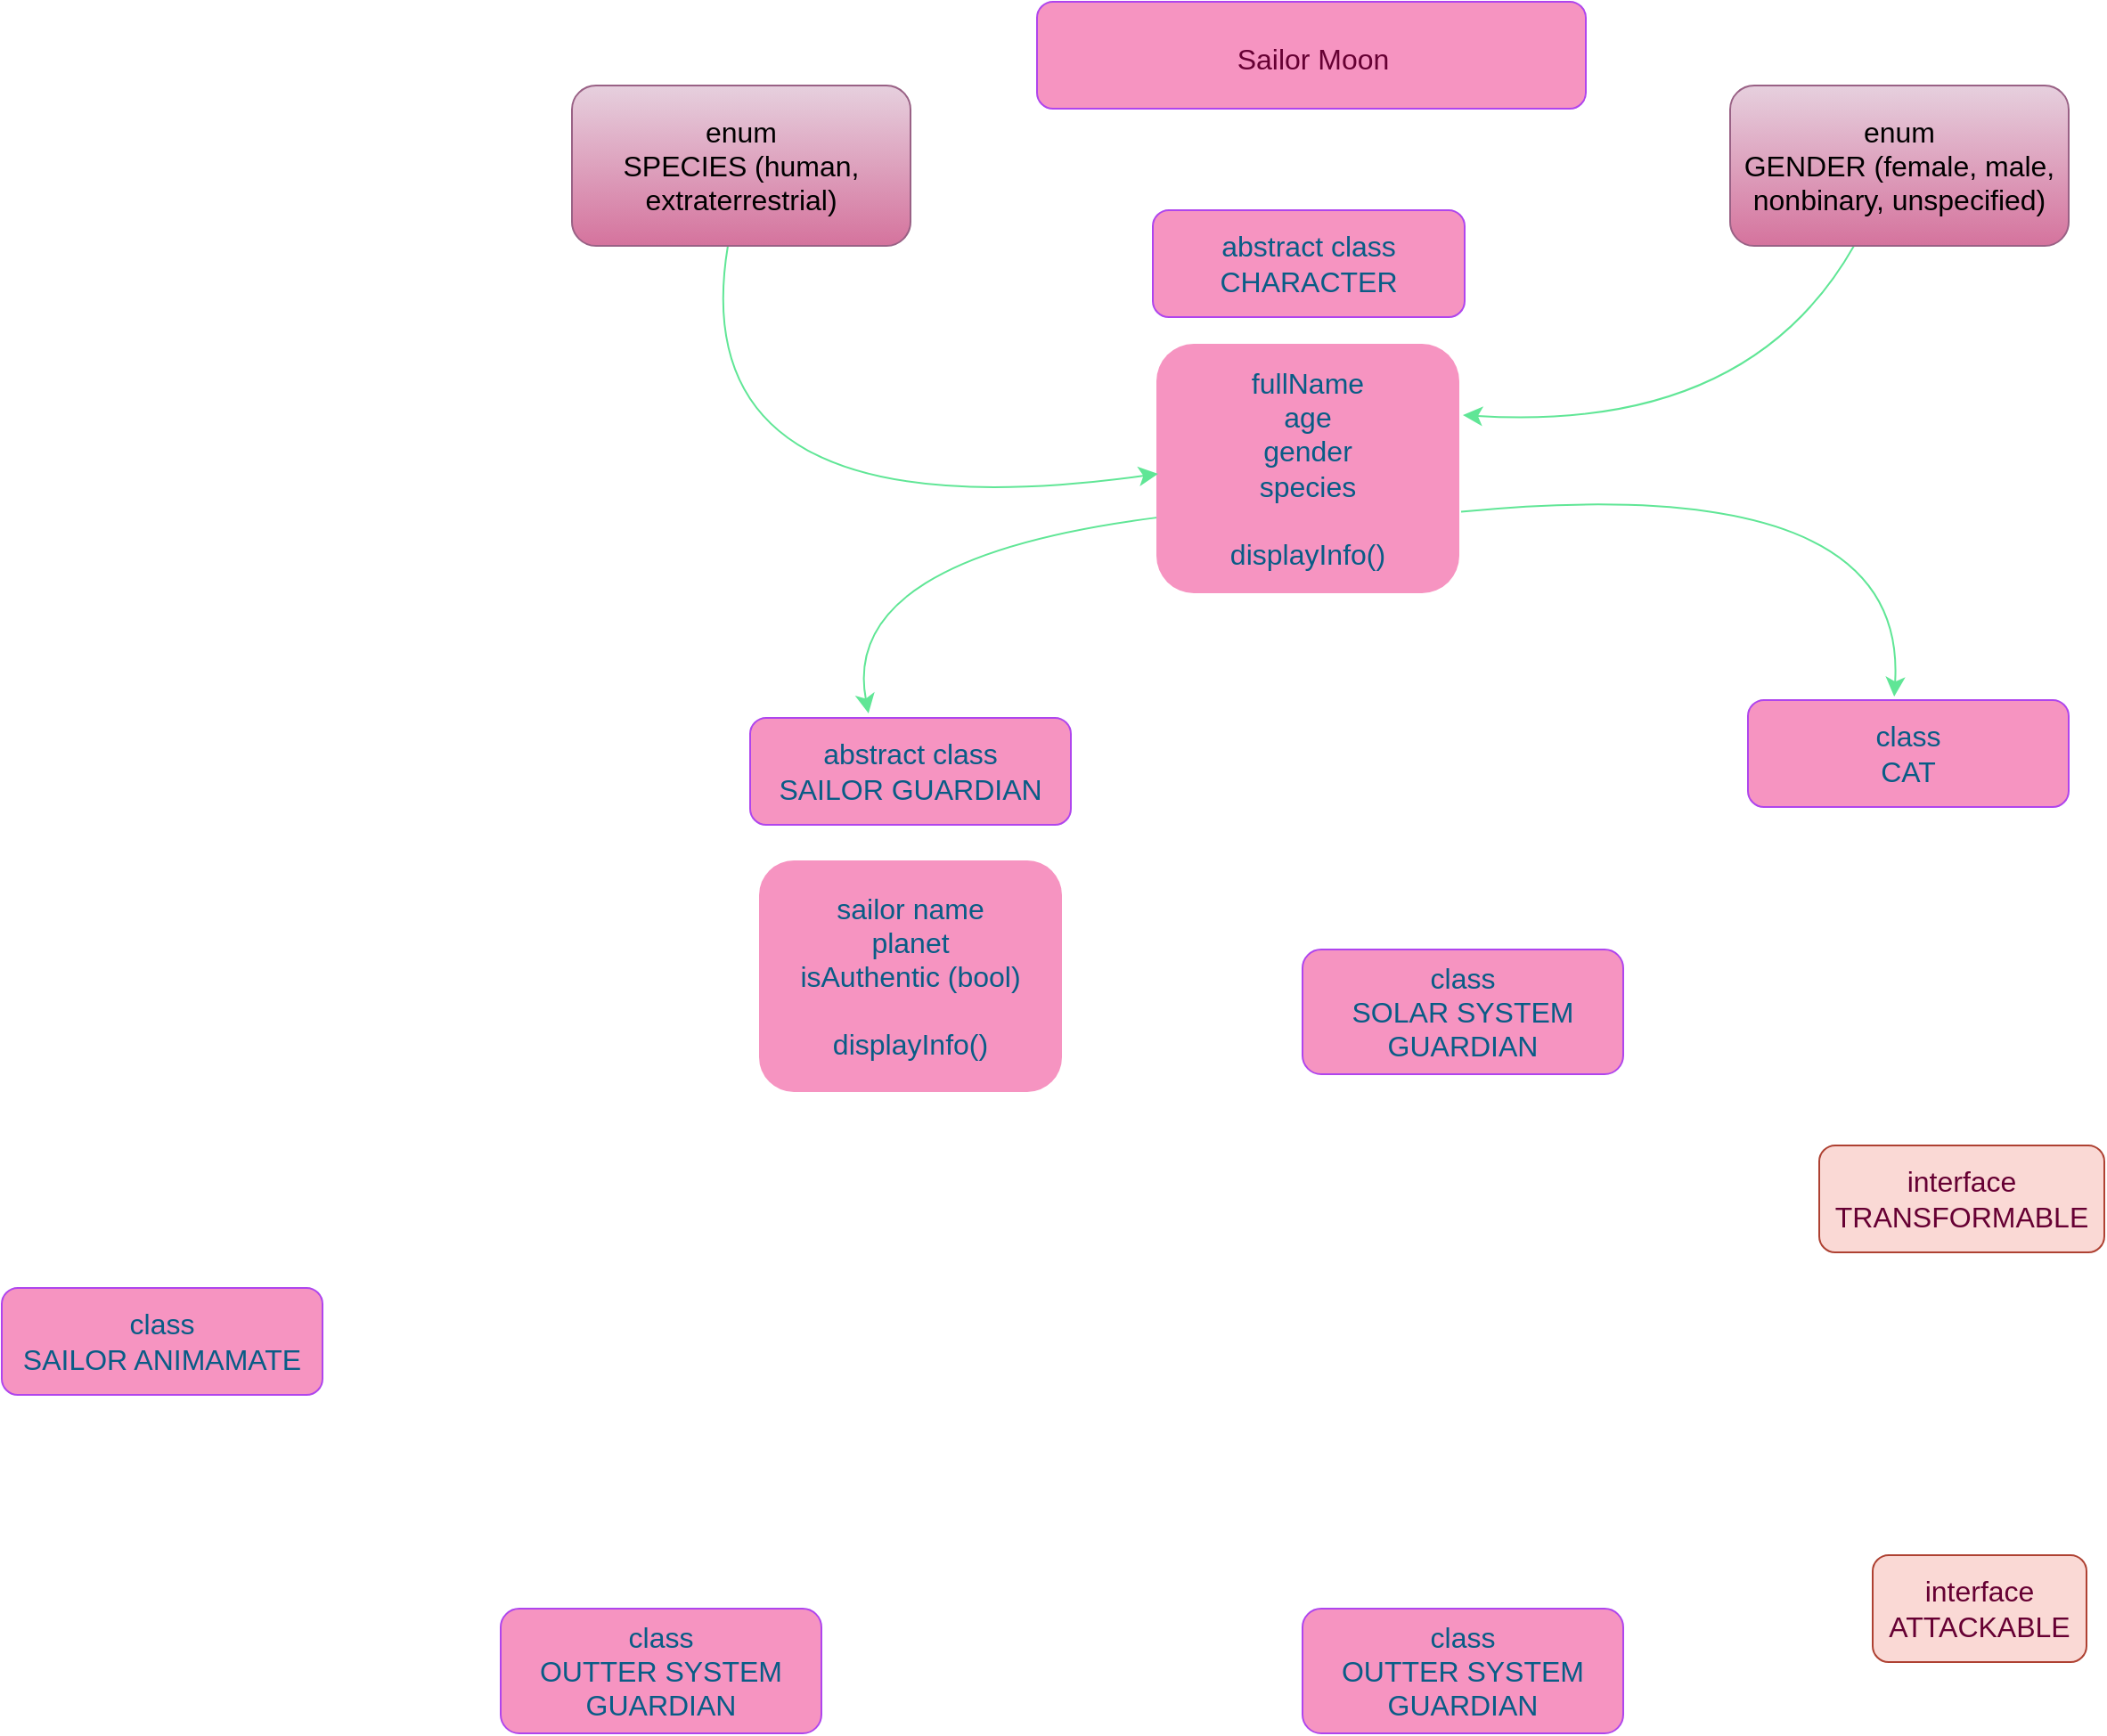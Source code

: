<mxfile version="21.2.8" type="device">
  <diagram name="Pàgina-1" id="tmQ2aXhwYBBEdMTeImft">
    <mxGraphModel dx="1754" dy="1155" grid="1" gridSize="10" guides="1" tooltips="1" connect="0" arrows="1" fold="1" page="0" pageScale="1" pageWidth="827" pageHeight="1169" background="none" math="0" shadow="0">
      <root>
        <mxCell id="0" />
        <mxCell id="1" parent="0" />
        <mxCell id="en9wyF-FZrpRbVKsU5u2-1" value="" style="rounded=1;whiteSpace=wrap;html=1;fontSize=16;fillColor=#F694C1;strokeColor=#AF45ED;labelBackgroundColor=none;fontColor=#095C86;" vertex="1" parent="1">
          <mxGeometry x="71" y="-72" width="308" height="60" as="geometry" />
        </mxCell>
        <mxCell id="en9wyF-FZrpRbVKsU5u2-2" value="&lt;font color=&quot;#660033&quot;&gt;Sailor Moon&lt;/font&gt;" style="text;html=1;align=center;verticalAlign=middle;whiteSpace=wrap;rounded=0;fontSize=16;labelBackgroundColor=none;fontColor=#095C86;" vertex="1" parent="1">
          <mxGeometry x="98" y="-55" width="256" height="30" as="geometry" />
        </mxCell>
        <mxCell id="en9wyF-FZrpRbVKsU5u2-4" value="abstract class&lt;br&gt;CHARACTER" style="rounded=1;whiteSpace=wrap;html=1;strokeColor=#AF45ED;fontSize=16;fontColor=#095C86;fillColor=#F694C1;" vertex="1" parent="1">
          <mxGeometry x="136" y="45" width="175" height="60" as="geometry" />
        </mxCell>
        <mxCell id="en9wyF-FZrpRbVKsU5u2-13" value="" style="edgeStyle=none;curved=1;rounded=0;orthogonalLoop=1;jettySize=auto;html=1;strokeColor=#60E696;fontSize=12;fontColor=#095C86;startSize=8;endSize=8;fillColor=#F694C1;entryX=0.369;entryY=-0.042;entryDx=0;entryDy=0;entryPerimeter=0;exitX=0.006;exitY=0.696;exitDx=0;exitDy=0;exitPerimeter=0;" edge="1" parent="1" source="en9wyF-FZrpRbVKsU5u2-5" target="en9wyF-FZrpRbVKsU5u2-11">
          <mxGeometry relative="1" as="geometry">
            <Array as="points">
              <mxPoint x="-40" y="240" />
            </Array>
          </mxGeometry>
        </mxCell>
        <mxCell id="en9wyF-FZrpRbVKsU5u2-18" style="edgeStyle=none;curved=1;rounded=0;orthogonalLoop=1;jettySize=auto;html=1;entryX=0.456;entryY=-0.033;entryDx=0;entryDy=0;entryPerimeter=0;strokeColor=#60E696;fontSize=12;fontColor=#095C86;startSize=8;endSize=8;fillColor=#F694C1;exitX=1.006;exitY=0.673;exitDx=0;exitDy=0;exitPerimeter=0;" edge="1" parent="1" source="en9wyF-FZrpRbVKsU5u2-5" target="en9wyF-FZrpRbVKsU5u2-17">
          <mxGeometry relative="1" as="geometry">
            <Array as="points">
              <mxPoint x="560" y="190" />
            </Array>
          </mxGeometry>
        </mxCell>
        <mxCell id="en9wyF-FZrpRbVKsU5u2-5" value="fullName&lt;br&gt;age&lt;br&gt;gender&lt;br&gt;species&lt;br&gt;&lt;br&gt;displayInfo()" style="rounded=1;whiteSpace=wrap;html=1;strokeColor=none;fontSize=16;fontColor=#095C86;fillColor=#F694C1;" vertex="1" parent="1">
          <mxGeometry x="138" y="120" width="170" height="140" as="geometry" />
        </mxCell>
        <mxCell id="en9wyF-FZrpRbVKsU5u2-10" style="edgeStyle=none;curved=1;rounded=0;orthogonalLoop=1;jettySize=auto;html=1;strokeColor=#60E696;fontSize=12;fontColor=#095C86;startSize=8;endSize=8;fillColor=#F694C1;" edge="1" parent="1" source="en9wyF-FZrpRbVKsU5u2-9">
          <mxGeometry relative="1" as="geometry">
            <mxPoint x="310" y="160" as="targetPoint" />
            <Array as="points">
              <mxPoint x="470" y="170" />
            </Array>
          </mxGeometry>
        </mxCell>
        <mxCell id="en9wyF-FZrpRbVKsU5u2-9" value="enum&lt;br&gt;GENDER (female, male, nonbinary, unspecified)" style="rounded=1;whiteSpace=wrap;html=1;strokeColor=#996185;fontSize=16;fillColor=#e6d0de;gradientColor=#d5739d;" vertex="1" parent="1">
          <mxGeometry x="460" y="-25" width="190" height="90" as="geometry" />
        </mxCell>
        <mxCell id="en9wyF-FZrpRbVKsU5u2-11" value="abstract class&lt;br&gt;SAILOR GUARDIAN" style="rounded=1;whiteSpace=wrap;html=1;strokeColor=#AF45ED;fontSize=16;fontColor=#095C86;fillColor=#F694C1;" vertex="1" parent="1">
          <mxGeometry x="-90" y="330" width="180" height="60" as="geometry" />
        </mxCell>
        <mxCell id="en9wyF-FZrpRbVKsU5u2-12" value="sailor name&lt;br&gt;planet&lt;br&gt;isAuthentic (bool)&lt;br&gt;&lt;br&gt;displayInfo()" style="rounded=1;whiteSpace=wrap;html=1;strokeColor=none;fontSize=16;fontColor=#095C86;fillColor=#F694C1;" vertex="1" parent="1">
          <mxGeometry x="-85" y="410" width="170" height="130" as="geometry" />
        </mxCell>
        <mxCell id="en9wyF-FZrpRbVKsU5u2-17" value="class&lt;br&gt;CAT" style="rounded=1;whiteSpace=wrap;html=1;strokeColor=#AF45ED;fontSize=16;fontColor=#095C86;fillColor=#F694C1;" vertex="1" parent="1">
          <mxGeometry x="470" y="320" width="180" height="60" as="geometry" />
        </mxCell>
        <mxCell id="en9wyF-FZrpRbVKsU5u2-19" value="class&lt;br&gt;SOLAR SYSTEM GUARDIAN" style="rounded=1;whiteSpace=wrap;html=1;strokeColor=#AF45ED;fontSize=16;fontColor=#095C86;fillColor=#F694C1;" vertex="1" parent="1">
          <mxGeometry x="220" y="460" width="180" height="70" as="geometry" />
        </mxCell>
        <mxCell id="en9wyF-FZrpRbVKsU5u2-20" value="class&lt;br&gt;OUTTER SYSTEM GUARDIAN" style="rounded=1;whiteSpace=wrap;html=1;strokeColor=#AF45ED;fontSize=16;fontColor=#095C86;fillColor=#F694C1;" vertex="1" parent="1">
          <mxGeometry x="220" y="830" width="180" height="70" as="geometry" />
        </mxCell>
        <mxCell id="en9wyF-FZrpRbVKsU5u2-21" value="class&lt;br&gt;SAILOR ANIMAMATE" style="rounded=1;whiteSpace=wrap;html=1;strokeColor=#AF45ED;fontSize=16;fontColor=#095C86;fillColor=#F694C1;" vertex="1" parent="1">
          <mxGeometry x="-510" y="650" width="180" height="60" as="geometry" />
        </mxCell>
        <mxCell id="en9wyF-FZrpRbVKsU5u2-23" style="edgeStyle=none;curved=1;rounded=0;orthogonalLoop=1;jettySize=auto;html=1;entryX=0.006;entryY=0.521;entryDx=0;entryDy=0;entryPerimeter=0;strokeColor=#60E696;fontSize=12;fontColor=#095C86;startSize=8;endSize=8;fillColor=#F694C1;" edge="1" parent="1" source="en9wyF-FZrpRbVKsU5u2-22" target="en9wyF-FZrpRbVKsU5u2-5">
          <mxGeometry relative="1" as="geometry">
            <Array as="points">
              <mxPoint x="-130" y="230" />
            </Array>
          </mxGeometry>
        </mxCell>
        <mxCell id="en9wyF-FZrpRbVKsU5u2-22" value="enum&lt;br&gt;SPECIES (human, extraterrestrial)" style="rounded=1;whiteSpace=wrap;html=1;strokeColor=#996185;fontSize=16;fillColor=#e6d0de;gradientColor=#d5739d;" vertex="1" parent="1">
          <mxGeometry x="-190" y="-25" width="190" height="90" as="geometry" />
        </mxCell>
        <mxCell id="en9wyF-FZrpRbVKsU5u2-24" value="&lt;font color=&quot;#660033&quot;&gt;interface&lt;br&gt;ATTACKABLE&lt;br&gt;&lt;/font&gt;" style="rounded=1;whiteSpace=wrap;html=1;strokeColor=#ae4132;fontSize=16;fillColor=#fad9d5;" vertex="1" parent="1">
          <mxGeometry x="540" y="800" width="120" height="60" as="geometry" />
        </mxCell>
        <mxCell id="en9wyF-FZrpRbVKsU5u2-25" value="&lt;font color=&quot;#660033&quot;&gt;interface&lt;br&gt;TRANSFORMABLE&lt;br&gt;&lt;/font&gt;" style="rounded=1;whiteSpace=wrap;html=1;strokeColor=#ae4132;fontSize=16;fillColor=#fad9d5;" vertex="1" parent="1">
          <mxGeometry x="510" y="570" width="160" height="60" as="geometry" />
        </mxCell>
        <mxCell id="en9wyF-FZrpRbVKsU5u2-26" value="class&lt;br&gt;OUTTER SYSTEM GUARDIAN" style="rounded=1;whiteSpace=wrap;html=1;strokeColor=#AF45ED;fontSize=16;fontColor=#095C86;fillColor=#F694C1;" vertex="1" parent="1">
          <mxGeometry x="-230" y="830" width="180" height="70" as="geometry" />
        </mxCell>
      </root>
    </mxGraphModel>
  </diagram>
</mxfile>
